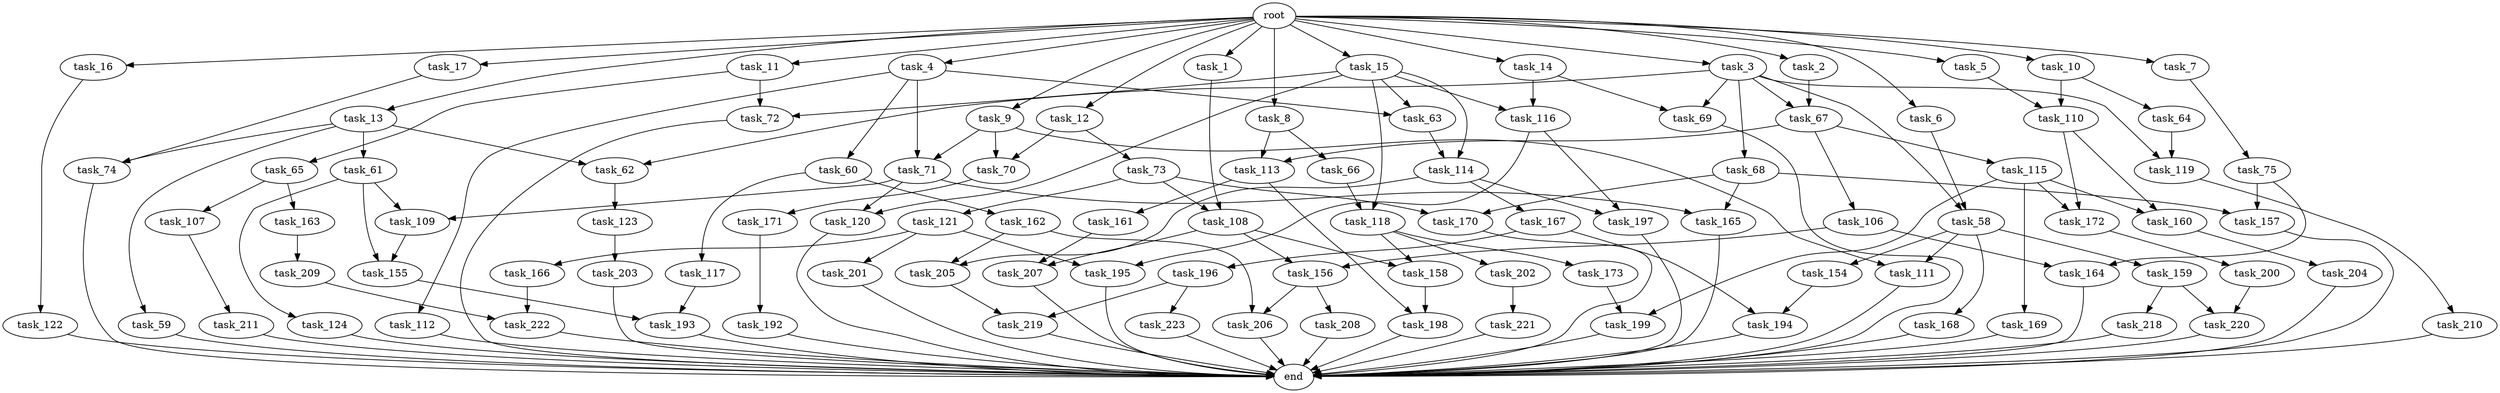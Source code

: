 digraph G {
  task_207 [size="111669149.696000"];
  task_192 [size="309237645.312000"];
  task_16 [size="1.024000"];
  task_168 [size="34359738.368000"];
  task_115 [size="858993459.200000"];
  task_158 [size="343597383.680000"];
  task_12 [size="1.024000"];
  task_172 [size="936302870.528000"];
  task_119 [size="1073741824.000000"];
  task_13 [size="1.024000"];
  task_110 [size="1408749273.088000"];
  task_166 [size="214748364.800000"];
  task_68 [size="214748364.800000"];
  task_111 [size="893353197.568000"];
  task_58 [size="352187318.272000"];
  task_113 [size="1279900254.208000"];
  task_162 [size="858993459.200000"];
  task_62 [size="764504178.688000"];
  task_219 [size="343597383.680000"];
  task_8 [size="1.024000"];
  task_1 [size="1.024000"];
  task_108 [size="841813590.016000"];
  task_156 [size="111669149.696000"];
  task_123 [size="77309411.328000"];
  task_6 [size="1.024000"];
  task_72 [size="687194767.360000"];
  task_200 [size="695784701.952000"];
  task_5 [size="1.024000"];
  task_63 [size="687194767.360000"];
  root [size="0.000000"];
  task_202 [size="309237645.312000"];
  task_117 [size="858993459.200000"];
  task_7 [size="1.024000"];
  task_74 [size="584115552.256000"];
  task_118 [size="352187318.272000"];
  task_220 [size="68719476.736000"];
  task_106 [size="858993459.200000"];
  task_157 [size="1391569403.904000"];
  task_198 [size="893353197.568000"];
  task_203 [size="214748364.800000"];
  task_155 [size="1408749273.088000"];
  task_210 [size="309237645.312000"];
  task_165 [size="1245540515.840000"];
  task_209 [size="309237645.312000"];
  task_11 [size="1.024000"];
  task_66 [size="420906795.008000"];
  task_4 [size="1.024000"];
  task_218 [size="34359738.368000"];
  task_173 [size="309237645.312000"];
  task_159 [size="34359738.368000"];
  task_112 [size="549755813.888000"];
  task_199 [size="893353197.568000"];
  task_65 [size="549755813.888000"];
  task_73 [size="695784701.952000"];
  task_59 [size="549755813.888000"];
  task_211 [size="214748364.800000"];
  task_61 [size="549755813.888000"];
  task_107 [size="695784701.952000"];
  task_208 [size="858993459.200000"];
  task_114 [size="996432412.672000"];
  task_10 [size="1.024000"];
  task_14 [size="1.024000"];
  task_163 [size="695784701.952000"];
  task_122 [size="420906795.008000"];
  task_69 [size="249108103.168000"];
  task_223 [size="34359738.368000"];
  task_75 [size="214748364.800000"];
  task_64 [size="549755813.888000"];
  task_121 [size="420906795.008000"];
  task_15 [size="1.024000"];
  task_169 [size="858993459.200000"];
  end [size="0.000000"];
  task_164 [size="773094113.280000"];
  task_167 [size="309237645.312000"];
  task_196 [size="549755813.888000"];
  task_70 [size="1554778161.152000"];
  task_160 [size="936302870.528000"];
  task_193 [size="833223655.424000"];
  task_3 [size="1.024000"];
  task_170 [size="1116691496.960000"];
  task_71 [size="1408749273.088000"];
  task_197 [size="858993459.200000"];
  task_201 [size="214748364.800000"];
  task_194 [size="687194767.360000"];
  task_109 [size="1408749273.088000"];
  task_60 [size="549755813.888000"];
  task_154 [size="34359738.368000"];
  task_9 [size="1.024000"];
  task_120 [size="687194767.360000"];
  task_2 [size="1.024000"];
  task_124 [size="858993459.200000"];
  task_67 [size="429496729.600000"];
  task_161 [size="34359738.368000"];
  task_17 [size="1.024000"];
  task_204 [size="858993459.200000"];
  task_195 [size="764504178.688000"];
  task_205 [size="1168231104.512000"];
  task_116 [size="171798691.840000"];
  task_222 [size="1099511627.776000"];
  task_171 [size="858993459.200000"];
  task_221 [size="34359738.368000"];
  task_206 [size="1717986918.400000"];

  task_207 -> end [size="1.000000"];
  task_192 -> end [size="1.000000"];
  task_16 -> task_122 [size="411041792.000000"];
  task_168 -> end [size="1.000000"];
  task_115 -> task_160 [size="838860800.000000"];
  task_115 -> task_172 [size="838860800.000000"];
  task_115 -> task_199 [size="838860800.000000"];
  task_115 -> task_169 [size="838860800.000000"];
  task_158 -> task_198 [size="838860800.000000"];
  task_12 -> task_70 [size="679477248.000000"];
  task_12 -> task_73 [size="679477248.000000"];
  task_172 -> task_200 [size="679477248.000000"];
  task_119 -> task_210 [size="301989888.000000"];
  task_13 -> task_74 [size="536870912.000000"];
  task_13 -> task_59 [size="536870912.000000"];
  task_13 -> task_62 [size="536870912.000000"];
  task_13 -> task_61 [size="536870912.000000"];
  task_110 -> task_160 [size="75497472.000000"];
  task_110 -> task_172 [size="75497472.000000"];
  task_166 -> task_222 [size="536870912.000000"];
  task_68 -> task_157 [size="679477248.000000"];
  task_68 -> task_170 [size="679477248.000000"];
  task_68 -> task_165 [size="679477248.000000"];
  task_111 -> end [size="1.000000"];
  task_58 -> task_111 [size="33554432.000000"];
  task_58 -> task_159 [size="33554432.000000"];
  task_58 -> task_168 [size="33554432.000000"];
  task_58 -> task_154 [size="33554432.000000"];
  task_113 -> task_161 [size="33554432.000000"];
  task_113 -> task_198 [size="33554432.000000"];
  task_162 -> task_205 [size="838860800.000000"];
  task_162 -> task_206 [size="838860800.000000"];
  task_62 -> task_123 [size="75497472.000000"];
  task_219 -> end [size="1.000000"];
  task_8 -> task_113 [size="411041792.000000"];
  task_8 -> task_66 [size="411041792.000000"];
  task_1 -> task_108 [size="411041792.000000"];
  task_108 -> task_156 [size="33554432.000000"];
  task_108 -> task_158 [size="33554432.000000"];
  task_108 -> task_207 [size="33554432.000000"];
  task_156 -> task_208 [size="838860800.000000"];
  task_156 -> task_206 [size="838860800.000000"];
  task_123 -> task_203 [size="209715200.000000"];
  task_6 -> task_58 [size="134217728.000000"];
  task_72 -> end [size="1.000000"];
  task_200 -> task_220 [size="33554432.000000"];
  task_5 -> task_110 [size="838860800.000000"];
  task_63 -> task_114 [size="838860800.000000"];
  root -> task_2 [size="1.000000"];
  root -> task_7 [size="1.000000"];
  root -> task_5 [size="1.000000"];
  root -> task_11 [size="1.000000"];
  root -> task_10 [size="1.000000"];
  root -> task_16 [size="1.000000"];
  root -> task_4 [size="1.000000"];
  root -> task_17 [size="1.000000"];
  root -> task_3 [size="1.000000"];
  root -> task_13 [size="1.000000"];
  root -> task_9 [size="1.000000"];
  root -> task_6 [size="1.000000"];
  root -> task_14 [size="1.000000"];
  root -> task_8 [size="1.000000"];
  root -> task_12 [size="1.000000"];
  root -> task_15 [size="1.000000"];
  root -> task_1 [size="1.000000"];
  task_202 -> task_221 [size="33554432.000000"];
  task_117 -> task_193 [size="679477248.000000"];
  task_7 -> task_75 [size="209715200.000000"];
  task_74 -> end [size="1.000000"];
  task_118 -> task_202 [size="301989888.000000"];
  task_118 -> task_173 [size="301989888.000000"];
  task_118 -> task_158 [size="301989888.000000"];
  task_220 -> end [size="1.000000"];
  task_106 -> task_156 [size="75497472.000000"];
  task_106 -> task_164 [size="75497472.000000"];
  task_157 -> end [size="1.000000"];
  task_198 -> end [size="1.000000"];
  task_203 -> end [size="1.000000"];
  task_155 -> task_193 [size="134217728.000000"];
  task_210 -> end [size="1.000000"];
  task_165 -> end [size="1.000000"];
  task_209 -> task_222 [size="536870912.000000"];
  task_11 -> task_65 [size="536870912.000000"];
  task_11 -> task_72 [size="536870912.000000"];
  task_66 -> task_118 [size="209715200.000000"];
  task_4 -> task_71 [size="536870912.000000"];
  task_4 -> task_60 [size="536870912.000000"];
  task_4 -> task_112 [size="536870912.000000"];
  task_4 -> task_63 [size="536870912.000000"];
  task_218 -> end [size="1.000000"];
  task_173 -> task_199 [size="33554432.000000"];
  task_159 -> task_220 [size="33554432.000000"];
  task_159 -> task_218 [size="33554432.000000"];
  task_112 -> end [size="1.000000"];
  task_199 -> end [size="1.000000"];
  task_65 -> task_163 [size="679477248.000000"];
  task_65 -> task_107 [size="679477248.000000"];
  task_73 -> task_108 [size="411041792.000000"];
  task_73 -> task_121 [size="411041792.000000"];
  task_73 -> task_170 [size="411041792.000000"];
  task_59 -> end [size="1.000000"];
  task_211 -> end [size="1.000000"];
  task_61 -> task_155 [size="838860800.000000"];
  task_61 -> task_124 [size="838860800.000000"];
  task_61 -> task_109 [size="838860800.000000"];
  task_107 -> task_211 [size="209715200.000000"];
  task_208 -> end [size="1.000000"];
  task_114 -> task_205 [size="301989888.000000"];
  task_114 -> task_197 [size="301989888.000000"];
  task_114 -> task_167 [size="301989888.000000"];
  task_10 -> task_64 [size="536870912.000000"];
  task_10 -> task_110 [size="536870912.000000"];
  task_14 -> task_116 [size="33554432.000000"];
  task_14 -> task_69 [size="33554432.000000"];
  task_163 -> task_209 [size="301989888.000000"];
  task_122 -> end [size="1.000000"];
  task_69 -> end [size="1.000000"];
  task_223 -> end [size="1.000000"];
  task_75 -> task_164 [size="679477248.000000"];
  task_75 -> task_157 [size="679477248.000000"];
  task_64 -> task_119 [size="838860800.000000"];
  task_121 -> task_166 [size="209715200.000000"];
  task_121 -> task_195 [size="209715200.000000"];
  task_121 -> task_201 [size="209715200.000000"];
  task_15 -> task_114 [size="134217728.000000"];
  task_15 -> task_116 [size="134217728.000000"];
  task_15 -> task_72 [size="134217728.000000"];
  task_15 -> task_118 [size="134217728.000000"];
  task_15 -> task_63 [size="134217728.000000"];
  task_15 -> task_120 [size="134217728.000000"];
  task_169 -> end [size="1.000000"];
  task_164 -> end [size="1.000000"];
  task_167 -> task_194 [size="536870912.000000"];
  task_167 -> task_196 [size="536870912.000000"];
  task_196 -> task_223 [size="33554432.000000"];
  task_196 -> task_219 [size="33554432.000000"];
  task_70 -> task_171 [size="838860800.000000"];
  task_160 -> task_204 [size="838860800.000000"];
  task_193 -> end [size="1.000000"];
  task_3 -> task_119 [size="209715200.000000"];
  task_3 -> task_67 [size="209715200.000000"];
  task_3 -> task_69 [size="209715200.000000"];
  task_3 -> task_62 [size="209715200.000000"];
  task_3 -> task_68 [size="209715200.000000"];
  task_3 -> task_58 [size="209715200.000000"];
  task_170 -> end [size="1.000000"];
  task_71 -> task_120 [size="536870912.000000"];
  task_71 -> task_165 [size="536870912.000000"];
  task_71 -> task_109 [size="536870912.000000"];
  task_197 -> end [size="1.000000"];
  task_201 -> end [size="1.000000"];
  task_194 -> end [size="1.000000"];
  task_109 -> task_155 [size="536870912.000000"];
  task_60 -> task_162 [size="838860800.000000"];
  task_60 -> task_117 [size="838860800.000000"];
  task_154 -> task_194 [size="134217728.000000"];
  task_9 -> task_70 [size="838860800.000000"];
  task_9 -> task_71 [size="838860800.000000"];
  task_9 -> task_111 [size="838860800.000000"];
  task_120 -> end [size="1.000000"];
  task_2 -> task_67 [size="209715200.000000"];
  task_124 -> end [size="1.000000"];
  task_67 -> task_113 [size="838860800.000000"];
  task_67 -> task_106 [size="838860800.000000"];
  task_67 -> task_115 [size="838860800.000000"];
  task_161 -> task_207 [size="75497472.000000"];
  task_17 -> task_74 [size="33554432.000000"];
  task_204 -> end [size="1.000000"];
  task_195 -> end [size="1.000000"];
  task_205 -> task_219 [size="301989888.000000"];
  task_116 -> task_197 [size="536870912.000000"];
  task_116 -> task_195 [size="536870912.000000"];
  task_222 -> end [size="1.000000"];
  task_171 -> task_192 [size="301989888.000000"];
  task_221 -> end [size="1.000000"];
  task_206 -> end [size="1.000000"];
}
